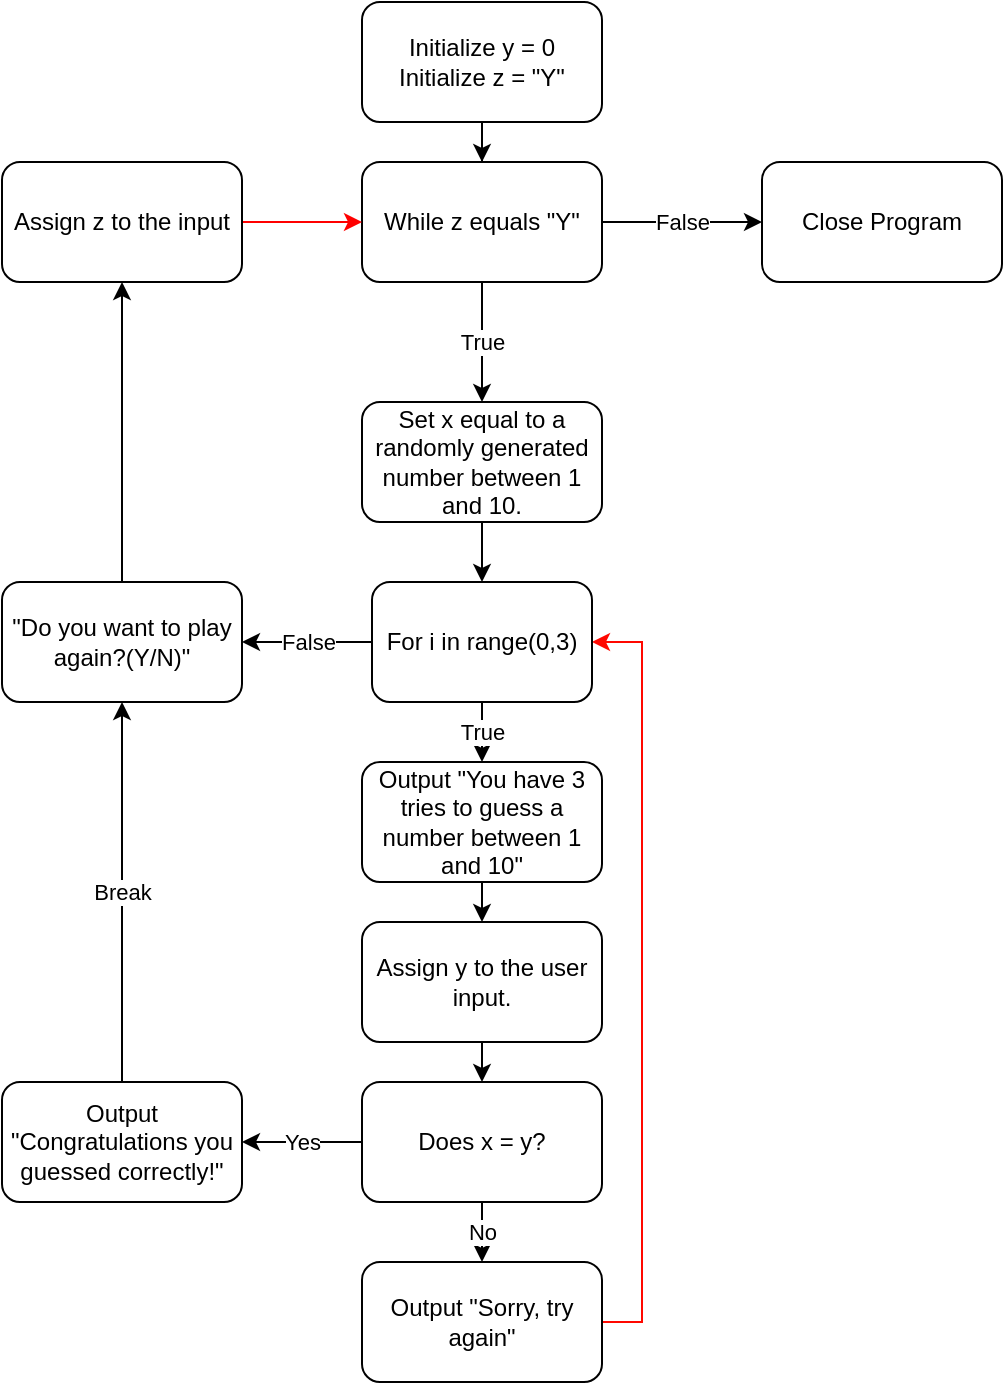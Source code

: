 <mxfile version="23.1.0" type="github">
  <diagram name="Page-1" id="UHAGqtnOZLy00CnhmZnk">
    <mxGraphModel dx="2314" dy="1132" grid="1" gridSize="10" guides="1" tooltips="1" connect="1" arrows="1" fold="1" page="1" pageScale="1" pageWidth="850" pageHeight="1100" math="0" shadow="0">
      <root>
        <mxCell id="0" />
        <mxCell id="1" parent="0" />
        <mxCell id="w-VdQCyDQJL-NqUyVGXv-3" value="" style="edgeStyle=orthogonalEdgeStyle;rounded=0;orthogonalLoop=1;jettySize=auto;html=1;entryX=0.5;entryY=0;entryDx=0;entryDy=0;" edge="1" parent="1" source="w-VdQCyDQJL-NqUyVGXv-1" target="w-VdQCyDQJL-NqUyVGXv-30">
          <mxGeometry relative="1" as="geometry">
            <mxPoint x="350" y="520" as="targetPoint" />
          </mxGeometry>
        </mxCell>
        <mxCell id="w-VdQCyDQJL-NqUyVGXv-1" value="Initialize y = 0&lt;br&gt;Initialize z = &quot;Y&quot;" style="rounded=1;whiteSpace=wrap;html=1;" vertex="1" parent="1">
          <mxGeometry x="290" y="40" width="120" height="60" as="geometry" />
        </mxCell>
        <mxCell id="w-VdQCyDQJL-NqUyVGXv-40" style="edgeStyle=orthogonalEdgeStyle;rounded=0;orthogonalLoop=1;jettySize=auto;html=1;exitX=0.5;exitY=1;exitDx=0;exitDy=0;entryX=0.5;entryY=0;entryDx=0;entryDy=0;" edge="1" parent="1" source="w-VdQCyDQJL-NqUyVGXv-2" target="w-VdQCyDQJL-NqUyVGXv-6">
          <mxGeometry relative="1" as="geometry" />
        </mxCell>
        <mxCell id="w-VdQCyDQJL-NqUyVGXv-2" value="Output &quot;You have 3 tries to guess a number between 1 and 10&quot;" style="whiteSpace=wrap;html=1;rounded=1;" vertex="1" parent="1">
          <mxGeometry x="290" y="420" width="120" height="60" as="geometry" />
        </mxCell>
        <mxCell id="w-VdQCyDQJL-NqUyVGXv-38" style="edgeStyle=orthogonalEdgeStyle;rounded=0;orthogonalLoop=1;jettySize=auto;html=1;exitX=0.5;exitY=1;exitDx=0;exitDy=0;" edge="1" parent="1" source="w-VdQCyDQJL-NqUyVGXv-4" target="w-VdQCyDQJL-NqUyVGXv-12">
          <mxGeometry relative="1" as="geometry" />
        </mxCell>
        <mxCell id="w-VdQCyDQJL-NqUyVGXv-4" value="Set x equal to a randomly generated number between 1 and 10." style="whiteSpace=wrap;html=1;rounded=1;" vertex="1" parent="1">
          <mxGeometry x="290" y="240" width="120" height="60" as="geometry" />
        </mxCell>
        <mxCell id="w-VdQCyDQJL-NqUyVGXv-41" style="edgeStyle=orthogonalEdgeStyle;rounded=0;orthogonalLoop=1;jettySize=auto;html=1;exitX=0.5;exitY=1;exitDx=0;exitDy=0;entryX=0.5;entryY=0;entryDx=0;entryDy=0;" edge="1" parent="1" source="w-VdQCyDQJL-NqUyVGXv-6" target="w-VdQCyDQJL-NqUyVGXv-14">
          <mxGeometry relative="1" as="geometry" />
        </mxCell>
        <mxCell id="w-VdQCyDQJL-NqUyVGXv-6" value="Assign y to the user input." style="whiteSpace=wrap;html=1;rounded=1;" vertex="1" parent="1">
          <mxGeometry x="290" y="500" width="120" height="60" as="geometry" />
        </mxCell>
        <mxCell id="w-VdQCyDQJL-NqUyVGXv-49" style="edgeStyle=orthogonalEdgeStyle;rounded=0;orthogonalLoop=1;jettySize=auto;html=1;exitX=1;exitY=0.5;exitDx=0;exitDy=0;entryX=1;entryY=0.5;entryDx=0;entryDy=0;fillColor=#FF0000;strokeColor=#FF0800;" edge="1" parent="1" source="w-VdQCyDQJL-NqUyVGXv-9" target="w-VdQCyDQJL-NqUyVGXv-12">
          <mxGeometry relative="1" as="geometry" />
        </mxCell>
        <mxCell id="w-VdQCyDQJL-NqUyVGXv-9" value="Output &quot;Sorry, try again&quot;" style="whiteSpace=wrap;html=1;rounded=1;" vertex="1" parent="1">
          <mxGeometry x="290" y="670" width="120" height="60" as="geometry" />
        </mxCell>
        <mxCell id="w-VdQCyDQJL-NqUyVGXv-39" value="True" style="edgeStyle=orthogonalEdgeStyle;rounded=0;orthogonalLoop=1;jettySize=auto;html=1;exitX=0.5;exitY=1;exitDx=0;exitDy=0;entryX=0.5;entryY=0;entryDx=0;entryDy=0;" edge="1" parent="1" source="w-VdQCyDQJL-NqUyVGXv-12" target="w-VdQCyDQJL-NqUyVGXv-2">
          <mxGeometry relative="1" as="geometry" />
        </mxCell>
        <mxCell id="w-VdQCyDQJL-NqUyVGXv-51" value="False" style="edgeStyle=orthogonalEdgeStyle;rounded=0;orthogonalLoop=1;jettySize=auto;html=1;exitX=0;exitY=0.5;exitDx=0;exitDy=0;" edge="1" parent="1" source="w-VdQCyDQJL-NqUyVGXv-12" target="w-VdQCyDQJL-NqUyVGXv-24">
          <mxGeometry relative="1" as="geometry" />
        </mxCell>
        <mxCell id="w-VdQCyDQJL-NqUyVGXv-12" value="For i in range(0,3)" style="whiteSpace=wrap;html=1;rounded=1;" vertex="1" parent="1">
          <mxGeometry x="295" y="330" width="110" height="60" as="geometry" />
        </mxCell>
        <mxCell id="w-VdQCyDQJL-NqUyVGXv-43" value="Yes" style="edgeStyle=orthogonalEdgeStyle;rounded=0;orthogonalLoop=1;jettySize=auto;html=1;" edge="1" parent="1" source="w-VdQCyDQJL-NqUyVGXv-14" target="w-VdQCyDQJL-NqUyVGXv-42">
          <mxGeometry relative="1" as="geometry" />
        </mxCell>
        <mxCell id="w-VdQCyDQJL-NqUyVGXv-50" value="No" style="edgeStyle=orthogonalEdgeStyle;rounded=0;orthogonalLoop=1;jettySize=auto;html=1;exitX=0.5;exitY=1;exitDx=0;exitDy=0;entryX=0.5;entryY=0;entryDx=0;entryDy=0;" edge="1" parent="1" source="w-VdQCyDQJL-NqUyVGXv-14" target="w-VdQCyDQJL-NqUyVGXv-9">
          <mxGeometry relative="1" as="geometry" />
        </mxCell>
        <mxCell id="w-VdQCyDQJL-NqUyVGXv-14" value="Does x = y?" style="rounded=1;whiteSpace=wrap;html=1;" vertex="1" parent="1">
          <mxGeometry x="290" y="580" width="120" height="60" as="geometry" />
        </mxCell>
        <mxCell id="w-VdQCyDQJL-NqUyVGXv-45" value="" style="edgeStyle=orthogonalEdgeStyle;rounded=0;orthogonalLoop=1;jettySize=auto;html=1;" edge="1" parent="1" source="w-VdQCyDQJL-NqUyVGXv-24" target="w-VdQCyDQJL-NqUyVGXv-44">
          <mxGeometry relative="1" as="geometry" />
        </mxCell>
        <mxCell id="w-VdQCyDQJL-NqUyVGXv-24" value="&quot;Do you want to play again?(Y/N)&quot;" style="rounded=1;whiteSpace=wrap;html=1;" vertex="1" parent="1">
          <mxGeometry x="110" y="330" width="120" height="60" as="geometry" />
        </mxCell>
        <mxCell id="w-VdQCyDQJL-NqUyVGXv-33" value="True" style="edgeStyle=orthogonalEdgeStyle;rounded=0;orthogonalLoop=1;jettySize=auto;html=1;exitX=0.5;exitY=1;exitDx=0;exitDy=0;entryX=0.5;entryY=0;entryDx=0;entryDy=0;" edge="1" parent="1" source="w-VdQCyDQJL-NqUyVGXv-30" target="w-VdQCyDQJL-NqUyVGXv-4">
          <mxGeometry relative="1" as="geometry" />
        </mxCell>
        <mxCell id="w-VdQCyDQJL-NqUyVGXv-35" value="False" style="edgeStyle=orthogonalEdgeStyle;rounded=0;orthogonalLoop=1;jettySize=auto;html=1;" edge="1" parent="1" source="w-VdQCyDQJL-NqUyVGXv-30" target="w-VdQCyDQJL-NqUyVGXv-34">
          <mxGeometry relative="1" as="geometry" />
        </mxCell>
        <mxCell id="w-VdQCyDQJL-NqUyVGXv-30" value="While z equals &quot;Y&quot;" style="whiteSpace=wrap;html=1;rounded=1;" vertex="1" parent="1">
          <mxGeometry x="290" y="120" width="120" height="60" as="geometry" />
        </mxCell>
        <mxCell id="w-VdQCyDQJL-NqUyVGXv-34" value="Close Program" style="whiteSpace=wrap;html=1;rounded=1;" vertex="1" parent="1">
          <mxGeometry x="490" y="120" width="120" height="60" as="geometry" />
        </mxCell>
        <mxCell id="w-VdQCyDQJL-NqUyVGXv-47" value="Break" style="edgeStyle=orthogonalEdgeStyle;rounded=0;orthogonalLoop=1;jettySize=auto;html=1;exitX=0.5;exitY=0;exitDx=0;exitDy=0;entryX=0.5;entryY=1;entryDx=0;entryDy=0;" edge="1" parent="1" source="w-VdQCyDQJL-NqUyVGXv-42" target="w-VdQCyDQJL-NqUyVGXv-24">
          <mxGeometry relative="1" as="geometry" />
        </mxCell>
        <mxCell id="w-VdQCyDQJL-NqUyVGXv-42" value="Output &quot;Congratulations you guessed correctly!&quot;" style="rounded=1;whiteSpace=wrap;html=1;" vertex="1" parent="1">
          <mxGeometry x="110" y="580" width="120" height="60" as="geometry" />
        </mxCell>
        <mxCell id="w-VdQCyDQJL-NqUyVGXv-46" style="edgeStyle=orthogonalEdgeStyle;rounded=0;orthogonalLoop=1;jettySize=auto;html=1;exitX=1;exitY=0.5;exitDx=0;exitDy=0;entryX=0;entryY=0.5;entryDx=0;entryDy=0;strokeColor=#FF0000;" edge="1" parent="1" source="w-VdQCyDQJL-NqUyVGXv-44" target="w-VdQCyDQJL-NqUyVGXv-30">
          <mxGeometry relative="1" as="geometry" />
        </mxCell>
        <mxCell id="w-VdQCyDQJL-NqUyVGXv-44" value="Assign z to the input" style="whiteSpace=wrap;html=1;rounded=1;" vertex="1" parent="1">
          <mxGeometry x="110" y="120" width="120" height="60" as="geometry" />
        </mxCell>
      </root>
    </mxGraphModel>
  </diagram>
</mxfile>
